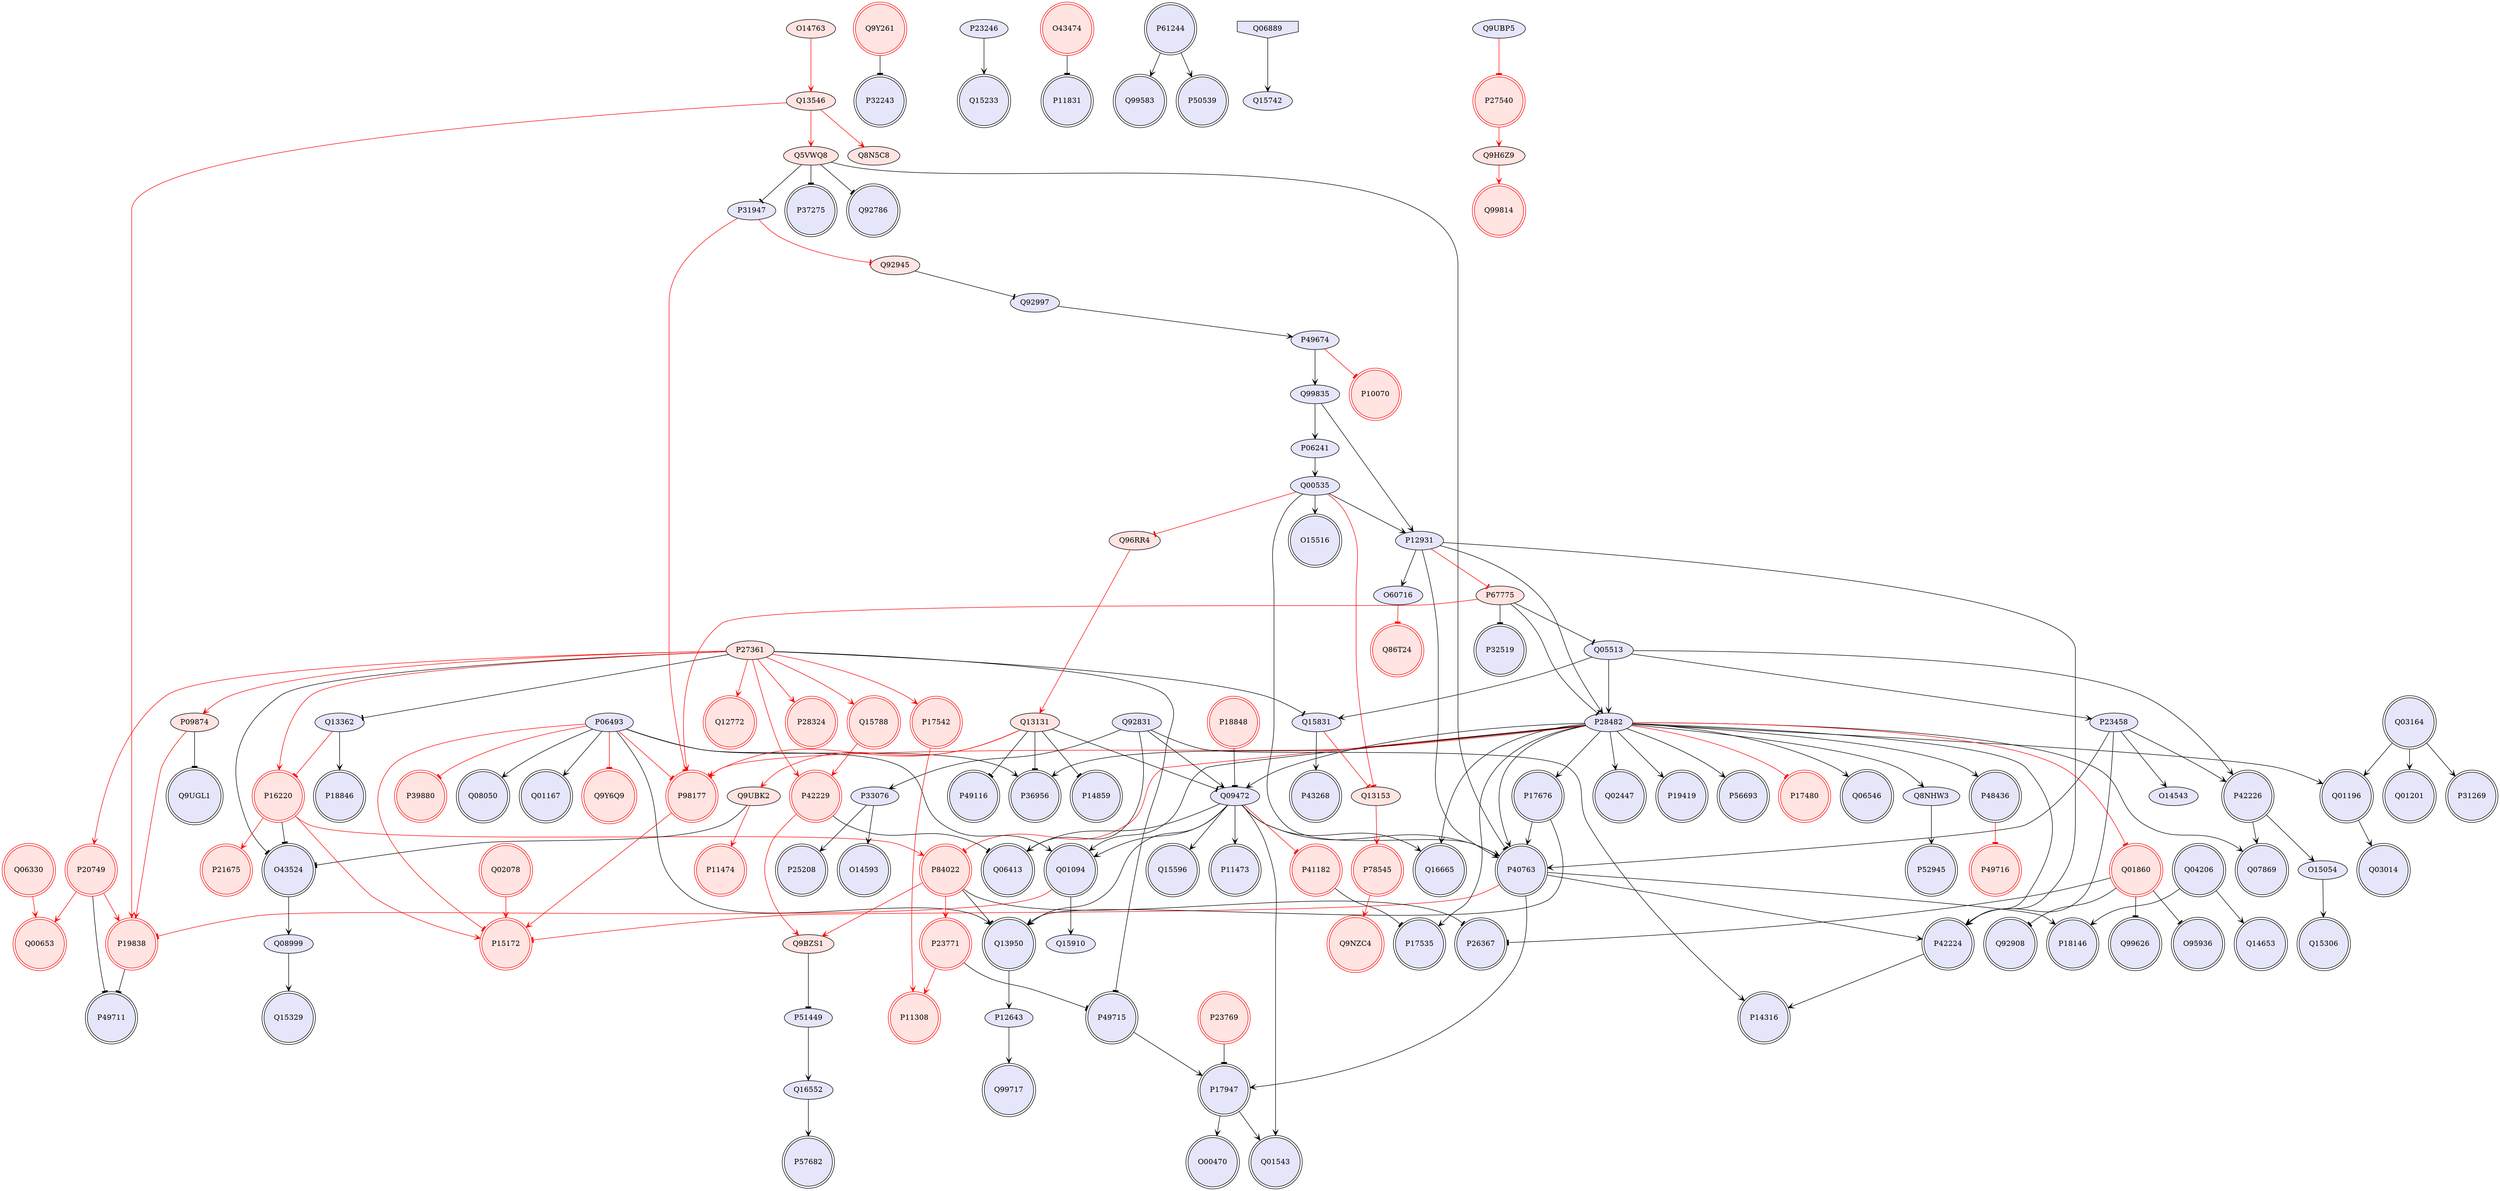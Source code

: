 digraph {

P06241->Q00535 [penwidth=1, color=black, arrowhead="vee"]
Q99835->P06241 [penwidth=1, color=black, arrowhead="vee"]
Q00535->P12931 [penwidth=1, color=black, arrowhead="vee"]
P12931->P40763 [penwidth=1, color=black, arrowhead="vee"]
P12931->P42224 [penwidth=1, color=black, arrowhead="vee"]
Q99835->P12931 [penwidth=1, color=black, arrowhead="vee"]
P12931->O60716 [penwidth=1, color=black, arrowhead="vee"]
P12931->P28482 [penwidth=1, color=black, arrowhead="vee"]
Q00535->P40763 [penwidth=1, color=black, arrowhead="vee"]
Q00535->O15516 [penwidth=1, color=black, arrowhead="vee"]
Q09472->Q13950 [penwidth=1, color=black, arrowhead="vee"]
P06493->Q13950 [penwidth=1, color=black, arrowhead="vee"]
P17676->Q13950 [penwidth=1, color=black, arrowhead="vee"]
P84022->Q13950 [penwidth=1, color=black, arrowhead="tee"]
Q13950->P12643 [penwidth=1, color=black, arrowhead="vee"]
P06493->Q08050 [penwidth=1, color=black, arrowhead="vee"]
P12643->Q99717 [penwidth=1, color=black, arrowhead="vee"]
Q13131->P14859 [penwidth=1, color=black, arrowhead="tee"]
P18848->Q09472 [penwidth=1, color=black, arrowhead="tee"]
Q09472->P40763 [penwidth=1, color=black, arrowhead="vee"]
Q92831->Q09472 [penwidth=1, color=black, arrowhead="vee"]
Q09472->Q15596 [penwidth=1, color=black, arrowhead="vee"]
Q09472->Q01543 [penwidth=1, color=black, arrowhead="vee"]
Q09472->Q01094 [penwidth=1, color=black, arrowhead="vee"]
Q09472->Q16665 [penwidth=1, color=black, arrowhead="vee"]
Q09472->P11473 [penwidth=1, color=black, arrowhead="vee"]
P28482->Q09472 [penwidth=1, color=black, arrowhead="vee"]
Q13131->Q09472 [penwidth=1, color=black, arrowhead="tee"]
Q09472->Q06413 [penwidth=1, color=black, arrowhead="vee"]
P27361->P49715 [penwidth=1, color=black, arrowhead="tee"]
P27361->Q15831 [penwidth=1, color=black, arrowhead="tee"]
P27361->Q13362 [penwidth=1, color=black, arrowhead="tee"]
P27361->O43524 [penwidth=1, color=black, arrowhead="tee"]
P40763->P18146 [penwidth=1, color=black, arrowhead="vee"]
P40763->P42224 [penwidth=1, color=black, arrowhead="vee"]
P17676->P40763 [penwidth=1, color=black, arrowhead="vee"]
P40763->P17947 [penwidth=1, color=black, arrowhead="vee"]
P23458->P40763 [penwidth=1, color=black, arrowhead="vee"]
P28482->P40763 [penwidth=1, color=black, arrowhead="vee"]
Q5VWQ8->P40763 [penwidth=1, color=black, arrowhead="tee"]
Q13131->P49116 [penwidth=1, color=black, arrowhead="tee"]
P23771->P49715 [penwidth=1, color=black, arrowhead="tee"]
P49715->P17947 [penwidth=1, color=black, arrowhead="vee"]
P16220->O43524 [penwidth=1, color=black, arrowhead="tee"]
Q9Y261->P32243 [penwidth=1, color=black, arrowhead="tee"]
Q92831->P14316 [penwidth=1, color=black, arrowhead="vee"]
Q92831->Q06413 [penwidth=1, color=black, arrowhead="vee"]
Q92831->P33076 [penwidth=1, color=black, arrowhead="vee"]
P06493->P36956 [penwidth=1, color=black, arrowhead="vee"]
P28482->P36956 [penwidth=1, color=black, arrowhead="vee"]
Q13131->P36956 [penwidth=1, color=black, arrowhead="tee"]
P23246->Q15233 [penwidth=1, color=black, arrowhead="vee"]
P23458->O14543 [penwidth=1, color=black, arrowhead="vee"]
Q08999->Q15329 [penwidth=1, color=black, arrowhead="vee"]
P06493->Q01094 [penwidth=1, color=black, arrowhead="vee"]
P06493->Q01167 [penwidth=1, color=black, arrowhead="vee"]
Q92997->P49674 [penwidth=1, color=black, arrowhead="vee"]
P49674->Q99835 [penwidth=1, color=black, arrowhead="vee"]
Q05513->Q15831 [penwidth=1, color=black, arrowhead="vee"]
Q15831->P43268 [penwidth=1, color=black, arrowhead="vee"]
P67775->Q05513 [penwidth=1, color=black, arrowhead="tee"]
P67775->P28482 [penwidth=1, color=black, arrowhead="tee"]
P67775->P32519 [penwidth=1, color=black, arrowhead="tee"]
O43474->P11831 [penwidth=1, color=black, arrowhead="tee"]
Q04206->P18146 [penwidth=1, color=black, arrowhead="vee"]
Q5VWQ8->P31947 [penwidth=1, color=black, arrowhead="tee"]
Q04206->Q14653 [penwidth=1, color=black, arrowhead="vee"]
Q92945->Q92997 [penwidth=1, color=black, arrowhead="tee"]
P23458->P42224 [penwidth=1, color=black, arrowhead="vee"]
P28482->P42224 [penwidth=1, color=black, arrowhead="vee"]
P42224->P14316 [penwidth=1, color=black, arrowhead="vee"]
Q01094->Q15910 [penwidth=1, color=black, arrowhead="vee"]
Q13362->P18846 [penwidth=1, color=black, arrowhead="vee"]
P61244->Q99583 [penwidth=1, color=black, arrowhead="vee"]
P61244->P50539 [penwidth=1, color=black, arrowhead="vee"]
Q03164->Q01201 [penwidth=1, color=black, arrowhead="vee"]
Q05513->P42226 [penwidth=1, color=black, arrowhead="vee"]
P23458->P42226 [penwidth=1, color=black, arrowhead="vee"]
P33076->P25208 [penwidth=1, color=black, arrowhead="vee"]
P28482->Q01094 [penwidth=1, color=black, arrowhead="vee"]
P28482->Q06546 [penwidth=1, color=black, arrowhead="vee"]
Q9UBK2->O43524 [penwidth=1, color=black, arrowhead="tee"]
P28482->Q16665 [penwidth=1, color=black, arrowhead="vee"]
P28482->P17676 [penwidth=1, color=black, arrowhead="vee"]
P84022->P26367 [penwidth=1, color=black, arrowhead="tee"]
Q03164->P31269 [penwidth=1, color=black, arrowhead="vee"]
Q05513->P23458 [penwidth=1, color=black, arrowhead="vee"]
Q05513->P28482 [penwidth=1, color=black, arrowhead="vee"]
Q03164->Q01196 [penwidth=1, color=black, arrowhead="vee"]
P09874->Q9UGL1 [penwidth=1, color=black, arrowhead="tee"]
Q9BZS1->P51449 [penwidth=1, color=black, arrowhead="tee"]
P28482->Q07869 [penwidth=1, color=black, arrowhead="vee"]
P41182->P17535 [penwidth=1, color=black, arrowhead="tee"]
P28482->P17535 [penwidth=1, color=black, arrowhead="vee"]
P23769->P17947 [penwidth=1, color=black, arrowhead="tee"]
P28482->Q01196 [penwidth=1, color=black, arrowhead="vee"]
Q01196->Q03014 [penwidth=1, color=black, arrowhead="vee"]
P28482->Q02447 [penwidth=1, color=black, arrowhead="vee"]
P28482->P19419 [penwidth=1, color=black, arrowhead="vee"]
P28482->Q8NHW3 [penwidth=1, color=black, arrowhead="vee"]
P28482->P56693 [penwidth=1, color=black, arrowhead="vee"]
P33076->O14593 [penwidth=1, color=black, arrowhead="vee"]
P19838->P49711 [penwidth=1, color=black, arrowhead="tee"]
Q01860->Q92908 [penwidth=1, color=black, arrowhead="tee"]
P20749->P49711 [penwidth=1, color=black, arrowhead="tee"]
P42229->Q06413 [penwidth=1, color=black, arrowhead="tee"]
Q01860->O95936 [penwidth=1, color=black, arrowhead="tee"]
Q01860->Q99626 [penwidth=1, color=black, arrowhead="tee"]
Q01860->P26367 [penwidth=1, color=black, arrowhead="tee"]
Q5VWQ8->P37275 [penwidth=1, color=black, arrowhead="tee"]
P17947->Q01543 [penwidth=1, color=black, arrowhead="vee"]
O15054->Q15306 [penwidth=1, color=black, arrowhead="vee"]
P17947->O00470 [penwidth=1, color=black, arrowhead="vee"]
P28482->P48436 [penwidth=1, color=black, arrowhead="vee"]
Q16552->P57682 [penwidth=1, color=black, arrowhead="vee"]
Q5VWQ8->Q92786 [penwidth=1, color=black, arrowhead="tee"]
Q06889->Q15742 [penwidth=1, color=black, arrowhead="vee"]
O43524->Q08999 [penwidth=1, color=black, arrowhead="vee"]
P42226->Q07869 [penwidth=1, color=black, arrowhead="vee"]
P42226->O15054 [penwidth=1, color=black, arrowhead="vee"]
Q8NHW3->P52945 [penwidth=1, color=black, arrowhead="vee"]
P51449->Q16552 [penwidth=1, color=black, arrowhead="vee"]
P12931->P67775 [penwidth=1, color=red, arrowhead="tee"]
Q00535->Q96RR4 [penwidth=1, color=red, arrowhead="tee"]
Q00535->Q13153 [penwidth=1, color=red, arrowhead="tee"]
Q09472->P41182 [penwidth=1, color=red, arrowhead="tee"]
P27361->P16220 [penwidth=1, color=red, arrowhead="vee"]
P27361->Q15788 [penwidth=1, color=red, arrowhead="vee"]
P27361->P20749 [penwidth=1, color=red, arrowhead="vee"]
P27361->P42229 [penwidth=1, color=red, arrowhead="vee"]
P27361->P09874 [penwidth=1, color=red, arrowhead="vee"]
P27361->Q12772 [penwidth=1, color=red, arrowhead="vee"]
P27361->P17542 [penwidth=1, color=red, arrowhead="vee"]
P27361->P28324 [penwidth=1, color=red, arrowhead="vee"]
P20749->Q00653 [penwidth=1, color=red, arrowhead="vee"]
P40763->P15172 [penwidth=1, color=red, arrowhead="tee"]
P27540->Q9H6Z9 [penwidth=1, color=red, arrowhead="vee"]
Q9UBP5->P27540 [penwidth=1, color=red, arrowhead="tee"]
Q13362->P16220 [penwidth=1, color=red, arrowhead="tee"]
P16220->P84022 [penwidth=1, color=red, arrowhead="vee"]
P16220->P21675 [penwidth=1, color=red, arrowhead="vee"]
P20749->P19838 [penwidth=1, color=red, arrowhead="vee"]
Q01094->P19838 [penwidth=1, color=red, arrowhead="tee"]
Q13546->P19838 [penwidth=1, color=red, arrowhead="vee"]
P09874->P19838 [penwidth=1, color=red, arrowhead="vee"]
P06493->Q9Y6Q9 [penwidth=1, color=red, arrowhead="tee"]
P49674->P10070 [penwidth=1, color=red, arrowhead="tee"]
P06493->P15172 [penwidth=1, color=red, arrowhead="tee"]
P06493->P98177 [penwidth=1, color=red, arrowhead="tee"]
P06493->P39880 [penwidth=1, color=red, arrowhead="tee"]
O14763->Q13546 [penwidth=1, color=red, arrowhead="vee"]
Q15831->Q13153 [penwidth=1, color=red, arrowhead="tee"]
P67775->P98177 [penwidth=1, color=red, arrowhead="vee"]
P31947->P98177 [penwidth=1, color=red, arrowhead="tee"]
P31947->Q92945 [penwidth=1, color=red, arrowhead="tee"]
Q15788->P42229 [penwidth=1, color=red, arrowhead="vee"]
Q02078->P15172 [penwidth=1, color=red, arrowhead="vee"]
P84022->P23771 [penwidth=1, color=red, arrowhead="vee"]
Q9H6Z9->Q99814 [penwidth=1, color=red, arrowhead="vee"]
Q96RR4->Q13131 [penwidth=1, color=red, arrowhead="vee"]
Q13546->Q8N5C8 [penwidth=1, color=red, arrowhead="vee"]
Q13546->Q5VWQ8 [penwidth=1, color=red, arrowhead="vee"]
Q13153->P78545 [penwidth=1, color=red, arrowhead="vee"]
Q13131->Q9UBK2 [penwidth=1, color=red, arrowhead="vee"]
Q9UBK2->P11474 [penwidth=1, color=red, arrowhead="vee"]
P42229->Q9BZS1 [penwidth=1, color=red, arrowhead="vee"]
P28482->P84022 [penwidth=1, color=red, arrowhead="tee"]
P84022->Q9BZS1 [penwidth=1, color=red, arrowhead="vee"]
O60716->Q86T24 [penwidth=1, color=red, arrowhead="tee"]
P28482->P98177 [penwidth=1, color=red, arrowhead="tee"]
Q13131->P98177 [penwidth=1, color=red, arrowhead="vee"]
P28482->Q01860 [penwidth=1, color=red, arrowhead="tee"]
P28482->P17480 [penwidth=1, color=red, arrowhead="tee"]
P78545->Q9NZC4 [penwidth=1, color=red, arrowhead="vee"]
P23771->P11308 [penwidth=1, color=red, arrowhead="vee"]
P16220->P15172 [penwidth=1, color=red, arrowhead="vee"]
P98177->P15172 [penwidth=1, color=red, arrowhead="vee"]
P17542->P11308 [penwidth=1, color=red, arrowhead="vee"]
Q06330->Q00653 [penwidth=1, color=red, arrowhead="vee"]
P48436->P49716 [penwidth=1, color=red, arrowhead="tee"]
Q06889 [style=filled, color=black, fillcolor=lavender, shape=invhouse];
P27540 [style=filled, color=red, fillcolor=mistyrose, shape=doublecircle];
P18846 [style=filled, color=black, fillcolor=lavender, shape=doublecircle];
P18848 [style=filled, color=red, fillcolor=mistyrose, shape=doublecircle];
P20749 [style=filled, color=red, fillcolor=mistyrose, shape=doublecircle];
P41182 [style=filled, color=red, fillcolor=mistyrose, shape=doublecircle];
Q99626 [style=filled, color=black, fillcolor=lavender, shape=doublecircle];
P49715 [style=filled, color=black, fillcolor=lavender, shape=doublecircle];
P17676 [style=filled, color=black, fillcolor=lavender, shape=doublecircle];
P49716 [style=filled, color=red, fillcolor=mistyrose, shape=doublecircle];
O15516 [style=filled, color=black, fillcolor=lavender, shape=doublecircle];
P16220 [style=filled, color=red, fillcolor=mistyrose, shape=doublecircle];
P49711 [style=filled, color=black, fillcolor=lavender, shape=doublecircle];
P39880 [style=filled, color=red, fillcolor=mistyrose, shape=doublecircle];
Q01094 [style=filled, color=black, fillcolor=lavender, shape=doublecircle];
Q15329 [style=filled, color=black, fillcolor=lavender, shape=doublecircle];
P18146 [style=filled, color=black, fillcolor=lavender, shape=doublecircle];
Q9NZC4 [style=filled, color=red, fillcolor=mistyrose, shape=doublecircle];
P32519 [style=filled, color=black, fillcolor=lavender, shape=doublecircle];
P78545 [style=filled, color=red, fillcolor=mistyrose, shape=doublecircle];
P19419 [style=filled, color=black, fillcolor=lavender, shape=doublecircle];
P28324 [style=filled, color=red, fillcolor=mistyrose, shape=doublecircle];
O95936 [style=filled, color=black, fillcolor=lavender, shape=doublecircle];
Q99814 [style=filled, color=red, fillcolor=mistyrose, shape=doublecircle];
P11308 [style=filled, color=red, fillcolor=mistyrose, shape=doublecircle];
P11474 [style=filled, color=red, fillcolor=mistyrose, shape=doublecircle];
P43268 [style=filled, color=black, fillcolor=lavender, shape=doublecircle];
Q01543 [style=filled, color=black, fillcolor=lavender, shape=doublecircle];
Q9Y261 [style=filled, color=red, fillcolor=mistyrose, shape=doublecircle];
Q01167 [style=filled, color=black, fillcolor=lavender, shape=doublecircle];
Q08050 [style=filled, color=black, fillcolor=lavender, shape=doublecircle];
O43524 [style=filled, color=black, fillcolor=lavender, shape=doublecircle];
P98177 [style=filled, color=red, fillcolor=mistyrose, shape=doublecircle];
Q06546 [style=filled, color=black, fillcolor=lavender, shape=doublecircle];
P23769 [style=filled, color=red, fillcolor=mistyrose, shape=doublecircle];
P23771 [style=filled, color=red, fillcolor=mistyrose, shape=doublecircle];
Q92908 [style=filled, color=black, fillcolor=lavender, shape=doublecircle];
P10070 [style=filled, color=red, fillcolor=mistyrose, shape=doublecircle];
Q03014 [style=filled, color=black, fillcolor=lavender, shape=doublecircle];
Q16665 [style=filled, color=black, fillcolor=lavender, shape=doublecircle];
P31269 [style=filled, color=black, fillcolor=lavender, shape=doublecircle];
P14316 [style=filled, color=black, fillcolor=lavender, shape=doublecircle];
Q14653 [style=filled, color=black, fillcolor=lavender, shape=doublecircle];
Q15306 [style=filled, color=black, fillcolor=lavender, shape=doublecircle];
P17535 [style=filled, color=black, fillcolor=lavender, shape=doublecircle];
Q9UGL1 [style=filled, color=black, fillcolor=lavender, shape=doublecircle];
P57682 [style=filled, color=black, fillcolor=lavender, shape=doublecircle];
O43474 [style=filled, color=red, fillcolor=mistyrose, shape=doublecircle];
Q03164 [style=filled, color=black, fillcolor=lavender, shape=doublecircle];
P61244 [style=filled, color=black, fillcolor=lavender, shape=doublecircle];
Q02078 [style=filled, color=red, fillcolor=mistyrose, shape=doublecircle];
Q06413 [style=filled, color=black, fillcolor=lavender, shape=doublecircle];
O00470 [style=filled, color=black, fillcolor=lavender, shape=doublecircle];
Q99583 [style=filled, color=black, fillcolor=lavender, shape=doublecircle];
P50539 [style=filled, color=black, fillcolor=lavender, shape=doublecircle];
P15172 [style=filled, color=red, fillcolor=mistyrose, shape=doublecircle];
Q15788 [style=filled, color=red, fillcolor=mistyrose, shape=doublecircle];
Q15596 [style=filled, color=black, fillcolor=lavender, shape=doublecircle];
Q9Y6Q9 [style=filled, color=red, fillcolor=mistyrose, shape=doublecircle];
P19838 [style=filled, color=red, fillcolor=mistyrose, shape=doublecircle];
Q00653 [style=filled, color=red, fillcolor=mistyrose, shape=doublecircle];
P25208 [style=filled, color=black, fillcolor=lavender, shape=doublecircle];
Q15233 [style=filled, color=black, fillcolor=lavender, shape=doublecircle];
P49116 [style=filled, color=black, fillcolor=lavender, shape=doublecircle];
P32243 [style=filled, color=black, fillcolor=lavender, shape=doublecircle];
P26367 [style=filled, color=black, fillcolor=lavender, shape=doublecircle];
P52945 [style=filled, color=black, fillcolor=lavender, shape=doublecircle];
P14859 [style=filled, color=black, fillcolor=lavender, shape=doublecircle];
Q01860 [style=filled, color=red, fillcolor=mistyrose, shape=doublecircle];
Q07869 [style=filled, color=black, fillcolor=lavender, shape=doublecircle];
Q92786 [style=filled, color=black, fillcolor=lavender, shape=doublecircle];
Q06330 [style=filled, color=red, fillcolor=mistyrose, shape=doublecircle];
Q04206 [style=filled, color=black, fillcolor=lavender, shape=doublecircle];
Q01201 [style=filled, color=black, fillcolor=lavender, shape=doublecircle];
O14593 [style=filled, color=black, fillcolor=lavender, shape=doublecircle];
Q01196 [style=filled, color=black, fillcolor=lavender, shape=doublecircle];
Q13950 [style=filled, color=black, fillcolor=lavender, shape=doublecircle];
P84022 [style=filled, color=red, fillcolor=mistyrose, shape=doublecircle];
Q99717 [style=filled, color=black, fillcolor=lavender, shape=doublecircle];
P56693 [style=filled, color=black, fillcolor=lavender, shape=doublecircle];
P48436 [style=filled, color=black, fillcolor=lavender, shape=doublecircle];
Q02447 [style=filled, color=black, fillcolor=lavender, shape=doublecircle];
P17947 [style=filled, color=black, fillcolor=lavender, shape=doublecircle];
P36956 [style=filled, color=black, fillcolor=lavender, shape=doublecircle];
Q12772 [style=filled, color=red, fillcolor=mistyrose, shape=doublecircle];
P11831 [style=filled, color=black, fillcolor=lavender, shape=doublecircle];
P42224 [style=filled, color=black, fillcolor=lavender, shape=doublecircle];
P40763 [style=filled, color=black, fillcolor=lavender, shape=doublecircle];
P42229 [style=filled, color=red, fillcolor=mistyrose, shape=doublecircle];
P42226 [style=filled, color=black, fillcolor=lavender, shape=doublecircle];
P21675 [style=filled, color=red, fillcolor=mistyrose, shape=doublecircle];
P17542 [style=filled, color=red, fillcolor=mistyrose, shape=doublecircle];
P17480 [style=filled, color=red, fillcolor=mistyrose, shape=doublecircle];
P11473 [style=filled, color=black, fillcolor=lavender, shape=doublecircle];
Q86T24 [style=filled, color=red, fillcolor=mistyrose, shape=doublecircle];
P37275 [style=filled, color=black, fillcolor=lavender, shape=doublecircle];
P06241 [style=filled, fillcolor=lavender];
Q99835 [style=filled, fillcolor=lavender];
Q00535 [style=filled, fillcolor=lavender];
P12931 [style=filled, fillcolor=lavender];
Q09472 [style=filled, fillcolor=lavender];
P06493 [style=filled, fillcolor=lavender];
P12643 [style=filled, fillcolor=lavender];
Q13131 [style=filled, fillcolor=mistyrose];
Q92831 [style=filled, fillcolor=lavender];
P28482 [style=filled, fillcolor=lavender];
P27361 [style=filled, fillcolor=mistyrose];
P23458 [style=filled, fillcolor=lavender];
Q5VWQ8 [style=filled, fillcolor=mistyrose];
P23246 [style=filled, fillcolor=lavender];
Q08999 [style=filled, fillcolor=lavender];
Q92997 [style=filled, fillcolor=lavender];
P49674 [style=filled, fillcolor=lavender];
Q05513 [style=filled, fillcolor=lavender];
Q15831 [style=filled, fillcolor=lavender];
P67775 [style=filled, fillcolor=mistyrose];
Q92945 [style=filled, fillcolor=mistyrose];
Q13362 [style=filled, fillcolor=lavender];
P33076 [style=filled, fillcolor=lavender];
Q9UBK2 [style=filled, fillcolor=mistyrose];
P09874 [style=filled, fillcolor=mistyrose];
Q9BZS1 [style=filled, fillcolor=mistyrose];
O15054 [style=filled, fillcolor=lavender];
Q16552 [style=filled, fillcolor=lavender];
Q8NHW3 [style=filled, fillcolor=lavender];
P51449 [style=filled, fillcolor=lavender];
Q9UBP5 [style=filled, fillcolor=lavender];
Q13546 [style=filled, fillcolor=mistyrose];
O14763 [style=filled, fillcolor=mistyrose];
P31947 [style=filled, fillcolor=lavender];
Q9H6Z9 [style=filled, fillcolor=mistyrose];
Q96RR4 [style=filled, fillcolor=mistyrose];
Q13153 [style=filled, fillcolor=mistyrose];
O60716 [style=filled, fillcolor=lavender];
O14543 [style=filled, fillcolor=lavender];
Q15910 [style=filled, fillcolor=lavender];
Q15742 [style=filled, fillcolor=lavender];
Q8N5C8 [style=filled, fillcolor=mistyrose];


}
